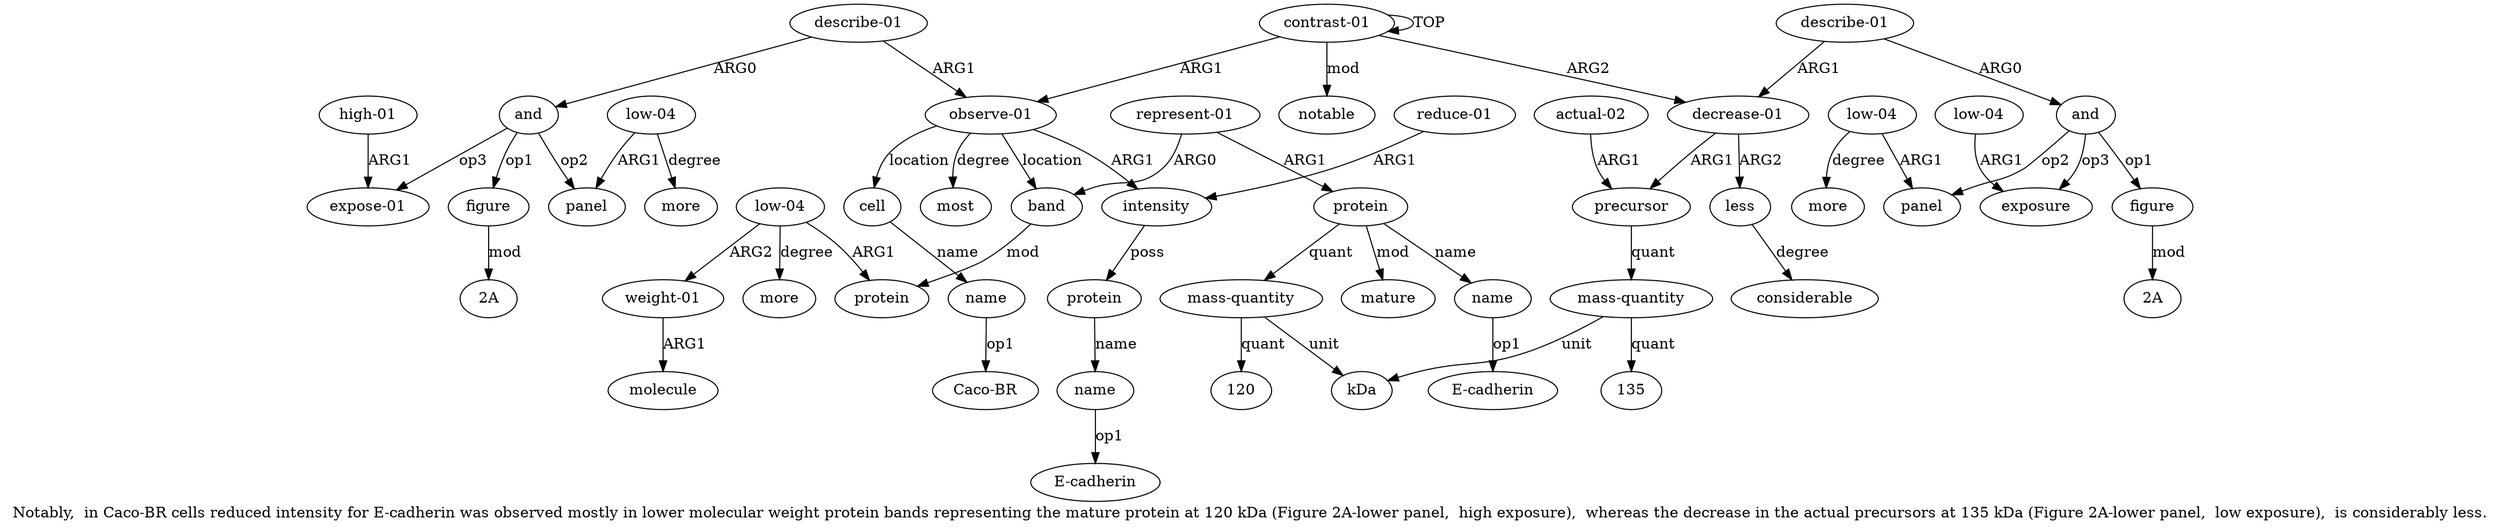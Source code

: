 digraph  {
	graph [label="Notably,  in Caco-BR cells reduced intensity for E-cadherin was observed mostly in lower molecular weight protein bands representing \
the mature protein at 120 kDa (Figure 2A-lower panel,  high exposure),  whereas the decrease in the actual precursors at 135 kDa (\
Figure 2A-lower panel,  low exposure),  is considerably less."];
	node [label="\N"];
	a20	 [color=black,
		gold_ind=20,
		gold_label="describe-01",
		label="describe-01",
		test_ind=20,
		test_label="describe-01"];
	a21	 [color=black,
		gold_ind=21,
		gold_label=and,
		label=and,
		test_ind=21,
		test_label=and];
	a20 -> a21 [key=0,
	color=black,
	gold_label=ARG0,
	label=ARG0,
	test_label=ARG0];
a1 [color=black,
	gold_ind=1,
	gold_label="observe-01",
	label="observe-01",
	test_ind=1,
	test_label="observe-01"];
a20 -> a1 [key=0,
color=black,
gold_label=ARG1,
label=ARG1,
test_label=ARG1];
a22 [color=black,
gold_ind=22,
gold_label=figure,
label=figure,
test_ind=22,
test_label=figure];
a21 -> a22 [key=0,
color=black,
gold_label=op1,
label=op1,
test_label=op1];
a23 [color=black,
gold_ind=23,
gold_label=panel,
label=panel,
test_ind=23,
test_label=panel];
a21 -> a23 [key=0,
color=black,
gold_label=op2,
label=op2,
test_label=op2];
a26 [color=black,
gold_ind=26,
gold_label="expose-01",
label="expose-01",
test_ind=26,
test_label="expose-01"];
a21 -> a26 [key=0,
color=black,
gold_label=op3,
label=op3,
test_label=op3];
"a22 2A" [color=black,
gold_ind=-1,
gold_label="2A",
label="2A",
test_ind=-1,
test_label="2A"];
a22 -> "a22 2A" [key=0,
color=black,
gold_label=mod,
label=mod,
test_label=mod];
a24 [color=black,
gold_ind=24,
gold_label="low-04",
label="low-04",
test_ind=24,
test_label="low-04"];
a24 -> a23 [key=0,
color=black,
gold_label=ARG1,
label=ARG1,
test_label=ARG1];
a25 [color=black,
gold_ind=25,
gold_label=more,
label=more,
test_ind=25,
test_label=more];
a24 -> a25 [key=0,
color=black,
gold_label=degree,
label=degree,
test_label=degree];
a27 [color=black,
gold_ind=27,
gold_label="high-01",
label="high-01",
test_ind=27,
test_label="high-01"];
a27 -> a26 [key=0,
color=black,
gold_label=ARG1,
label=ARG1,
test_label=ARG1];
a28 [color=black,
gold_ind=28,
gold_label="decrease-01",
label="decrease-01",
test_ind=28,
test_label="decrease-01"];
a29 [color=black,
gold_ind=29,
gold_label=precursor,
label=precursor,
test_ind=29,
test_label=precursor];
a28 -> a29 [key=0,
color=black,
gold_label=ARG1,
label=ARG1,
test_label=ARG1];
a33 [color=black,
gold_ind=33,
gold_label=less,
label=less,
test_ind=33,
test_label=less];
a28 -> a33 [key=0,
color=black,
gold_label=ARG2,
label=ARG2,
test_label=ARG2];
a31 [color=black,
gold_ind=31,
gold_label="mass-quantity",
label="mass-quantity",
test_ind=31,
test_label="mass-quantity"];
a29 -> a31 [key=0,
color=black,
gold_label=quant,
label=quant,
test_label=quant];
a32 [color=black,
gold_ind=32,
gold_label=kDa,
label=kDa,
test_ind=32,
test_label=kDa];
a31 -> a32 [key=0,
color=black,
gold_label=unit,
label=unit,
test_label=unit];
"a31 135" [color=black,
gold_ind=-1,
gold_label=135,
label=135,
test_ind=-1,
test_label=135];
a31 -> "a31 135" [key=0,
color=black,
gold_label=quant,
label=quant,
test_label=quant];
a30 [color=black,
gold_ind=30,
gold_label="actual-02",
label="actual-02",
test_ind=30,
test_label="actual-02"];
a30 -> a29 [key=0,
color=black,
gold_label=ARG1,
label=ARG1,
test_label=ARG1];
a37 [color=black,
gold_ind=37,
gold_label=figure,
label=figure,
test_ind=37,
test_label=figure];
"a37 2A" [color=black,
gold_ind=-1,
gold_label="2A",
label="2A",
test_ind=-1,
test_label="2A"];
a37 -> "a37 2A" [key=0,
color=black,
gold_label=mod,
label=mod,
test_label=mod];
a36 [color=black,
gold_ind=36,
gold_label=and,
label=and,
test_ind=36,
test_label=and];
a36 -> a37 [key=0,
color=black,
gold_label=op1,
label=op1,
test_label=op1];
a38 [color=black,
gold_ind=38,
gold_label=panel,
label=panel,
test_ind=38,
test_label=panel];
a36 -> a38 [key=0,
color=black,
gold_label=op2,
label=op2,
test_label=op2];
a41 [color=black,
gold_ind=41,
gold_label=exposure,
label=exposure,
test_ind=41,
test_label=exposure];
a36 -> a41 [key=0,
color=black,
gold_label=op3,
label=op3,
test_label=op3];
a34 [color=black,
gold_ind=34,
gold_label=considerable,
label=considerable,
test_ind=34,
test_label=considerable];
a33 -> a34 [key=0,
color=black,
gold_label=degree,
label=degree,
test_label=degree];
a35 [color=black,
gold_ind=35,
gold_label="describe-01",
label="describe-01",
test_ind=35,
test_label="describe-01"];
a35 -> a28 [key=0,
color=black,
gold_label=ARG1,
label=ARG1,
test_label=ARG1];
a35 -> a36 [key=0,
color=black,
gold_label=ARG0,
label=ARG0,
test_label=ARG0];
"a14 E-cadherin" [color=black,
gold_ind=-1,
gold_label="E-cadherin",
label="E-cadherin",
test_ind=-1,
test_label="E-cadherin"];
"a16 120" [color=black,
gold_ind=-1,
gold_label=120,
label=120,
test_ind=-1,
test_label=120];
a15 [color=black,
gold_ind=15,
gold_label=mature,
label=mature,
test_ind=15,
test_label=mature];
a14 [color=black,
gold_ind=14,
gold_label=name,
label=name,
test_ind=14,
test_label=name];
a14 -> "a14 E-cadherin" [key=0,
color=black,
gold_label=op1,
label=op1,
test_label=op1];
a17 [color=black,
gold_ind=17,
gold_label=most,
label=most,
test_ind=17,
test_label=most];
a16 [color=black,
gold_ind=16,
gold_label="mass-quantity",
label="mass-quantity",
test_ind=16,
test_label="mass-quantity"];
a16 -> "a16 120" [key=0,
color=black,
gold_label=quant,
label=quant,
test_label=quant];
a16 -> a32 [key=0,
color=black,
gold_label=unit,
label=unit,
test_label=unit];
a11 [color=black,
gold_ind=11,
gold_label=more,
label=more,
test_ind=11,
test_label=more];
a10 [color=black,
gold_ind=10,
gold_label=molecule,
label=molecule,
test_ind=10,
test_label=molecule];
a13 [color=black,
gold_ind=13,
gold_label=protein,
label=protein,
test_ind=13,
test_label=protein];
a13 -> a15 [key=0,
color=black,
gold_label=mod,
label=mod,
test_label=mod];
a13 -> a14 [key=0,
color=black,
gold_label=name,
label=name,
test_label=name];
a13 -> a16 [key=0,
color=black,
gold_label=quant,
label=quant,
test_label=quant];
a12 [color=black,
gold_ind=12,
gold_label="represent-01",
label="represent-01",
test_ind=12,
test_label="represent-01"];
a12 -> a13 [key=0,
color=black,
gold_label=ARG1,
label=ARG1,
test_label=ARG1];
a6 [color=black,
gold_ind=6,
gold_label=band,
label=band,
test_ind=6,
test_label=band];
a12 -> a6 [key=0,
color=black,
gold_label=ARG0,
label=ARG0,
test_label=ARG0];
a39 [color=black,
gold_ind=39,
gold_label="low-04",
label="low-04",
test_ind=39,
test_label="low-04"];
a39 -> a38 [key=0,
color=black,
gold_label=ARG1,
label=ARG1,
test_label=ARG1];
a40 [color=black,
gold_ind=40,
gold_label=more,
label=more,
test_ind=40,
test_label=more];
a39 -> a40 [key=0,
color=black,
gold_label=degree,
label=degree,
test_label=degree];
a19 [color=black,
gold_ind=19,
gold_label=name,
label=name,
test_ind=19,
test_label=name];
"a19 Caco-BR" [color=black,
gold_ind=-1,
gold_label="Caco-BR",
label="Caco-BR",
test_ind=-1,
test_label="Caco-BR"];
a19 -> "a19 Caco-BR" [key=0,
color=black,
gold_label=op1,
label=op1,
test_label=op1];
a18 [color=black,
gold_ind=18,
gold_label=cell,
label=cell,
test_ind=18,
test_label=cell];
a18 -> a19 [key=0,
color=black,
gold_label=name,
label=name,
test_label=name];
a1 -> a17 [key=0,
color=black,
gold_label=degree,
label=degree,
test_label=degree];
a1 -> a18 [key=0,
color=black,
gold_label=location,
label=location,
test_label=location];
a2 [color=black,
gold_ind=2,
gold_label=intensity,
label=intensity,
test_ind=2,
test_label=intensity];
a1 -> a2 [key=0,
color=black,
gold_label=ARG1,
label=ARG1,
test_label=ARG1];
a1 -> a6 [key=0,
color=black,
gold_label=location,
label=location,
test_label=location];
a0 [color=black,
gold_ind=0,
gold_label="contrast-01",
label="contrast-01",
test_ind=0,
test_label="contrast-01"];
a0 -> a28 [key=0,
color=black,
gold_label=ARG2,
label=ARG2,
test_label=ARG2];
a0 -> a1 [key=0,
color=black,
gold_label=ARG1,
label=ARG1,
test_label=ARG1];
a0 -> a0 [key=0,
color=black,
gold_label=TOP,
label=TOP,
test_label=TOP];
a43 [color=black,
gold_ind=43,
gold_label=notable,
label=notable,
test_ind=43,
test_label=notable];
a0 -> a43 [key=0,
color=black,
gold_label=mod,
label=mod,
test_label=mod];
a3 [color=black,
gold_ind=3,
gold_label="reduce-01",
label="reduce-01",
test_ind=3,
test_label="reduce-01"];
a3 -> a2 [key=0,
color=black,
gold_label=ARG1,
label=ARG1,
test_label=ARG1];
a4 [color=black,
gold_ind=4,
gold_label=protein,
label=protein,
test_ind=4,
test_label=protein];
a2 -> a4 [key=0,
color=black,
gold_label=poss,
label=poss,
test_label=poss];
a5 [color=black,
gold_ind=5,
gold_label=name,
label=name,
test_ind=5,
test_label=name];
"a5 E-cadherin" [color=black,
gold_ind=-1,
gold_label="E-cadherin",
label="E-cadherin",
test_ind=-1,
test_label="E-cadherin"];
a5 -> "a5 E-cadherin" [key=0,
color=black,
gold_label=op1,
label=op1,
test_label=op1];
a4 -> a5 [key=0,
color=black,
gold_label=name,
label=name,
test_label=name];
a7 [color=black,
gold_ind=7,
gold_label=protein,
label=protein,
test_ind=7,
test_label=protein];
a6 -> a7 [key=0,
color=black,
gold_label=mod,
label=mod,
test_label=mod];
a9 [color=black,
gold_ind=9,
gold_label="weight-01",
label="weight-01",
test_ind=9,
test_label="weight-01"];
a9 -> a10 [key=0,
color=black,
gold_label=ARG1,
label=ARG1,
test_label=ARG1];
a8 [color=black,
gold_ind=8,
gold_label="low-04",
label="low-04",
test_ind=8,
test_label="low-04"];
a8 -> a11 [key=0,
color=black,
gold_label=degree,
label=degree,
test_label=degree];
a8 -> a7 [key=0,
color=black,
gold_label=ARG1,
label=ARG1,
test_label=ARG1];
a8 -> a9 [key=0,
color=black,
gold_label=ARG2,
label=ARG2,
test_label=ARG2];
a42 [color=black,
gold_ind=42,
gold_label="low-04",
label="low-04",
test_ind=42,
test_label="low-04"];
a42 -> a41 [key=0,
color=black,
gold_label=ARG1,
label=ARG1,
test_label=ARG1];
}
